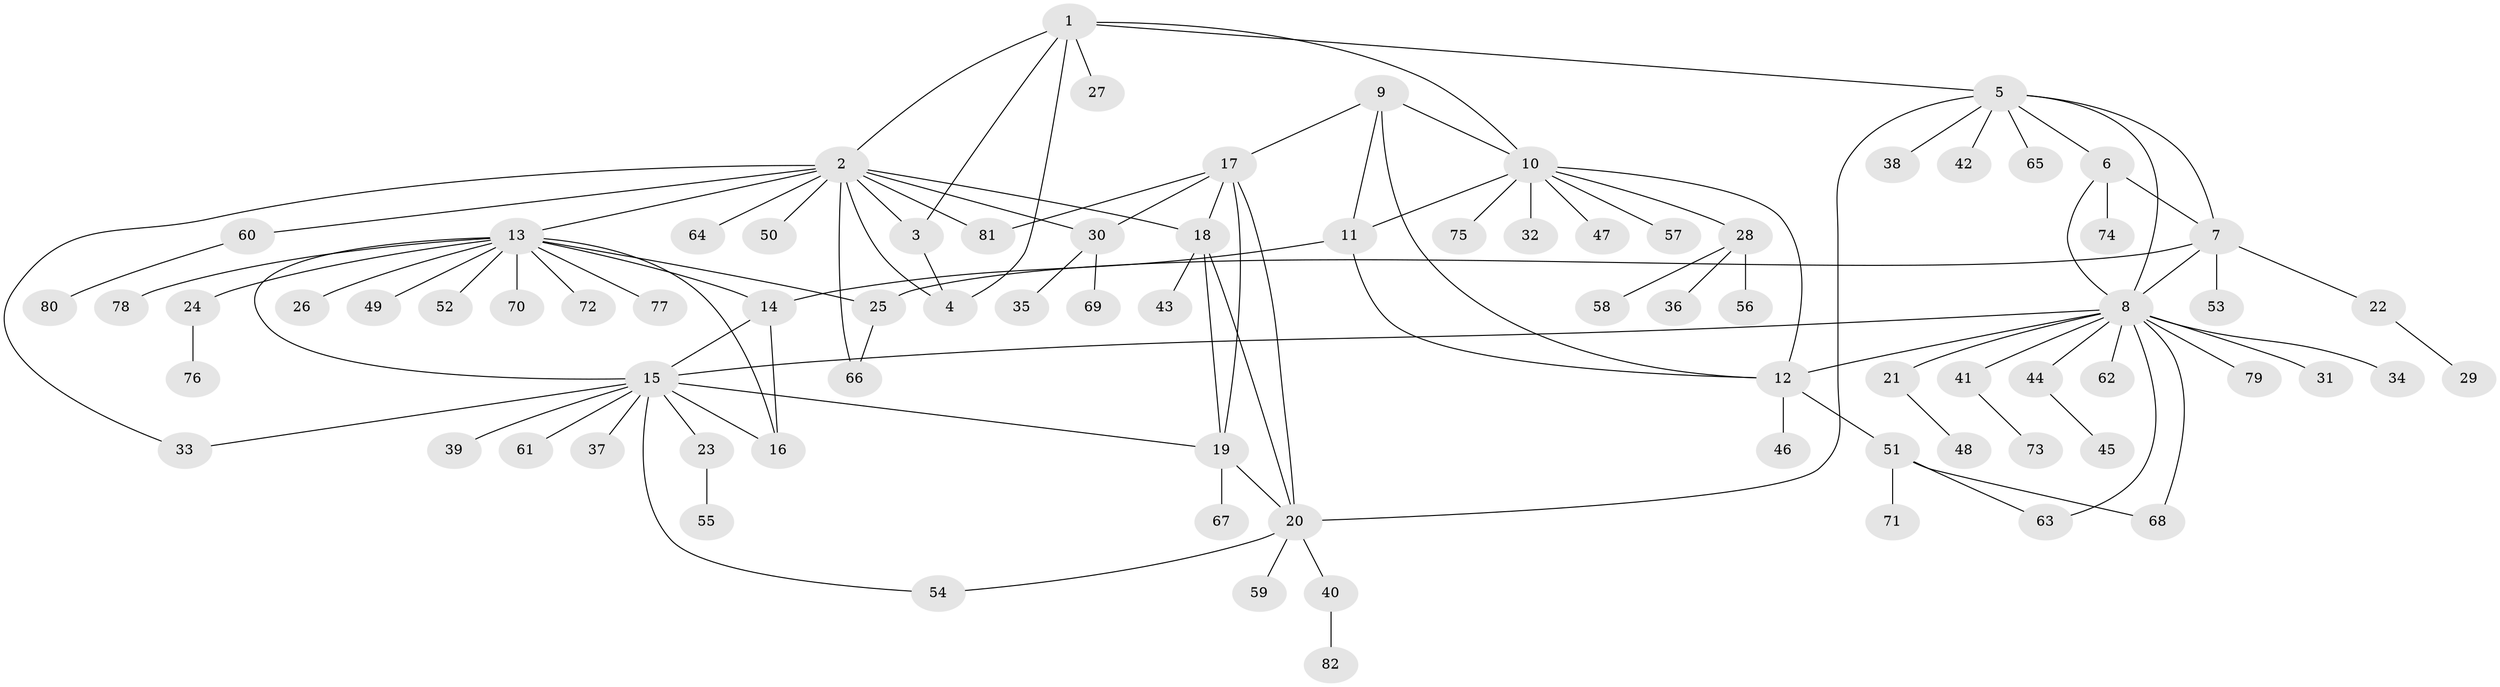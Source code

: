 // coarse degree distribution, {6: 0.07407407407407407, 4: 0.07407407407407407, 1: 0.5555555555555556, 2: 0.07407407407407407, 8: 0.037037037037037035, 5: 0.07407407407407407, 9: 0.07407407407407407, 3: 0.037037037037037035}
// Generated by graph-tools (version 1.1) at 2025/37/03/04/25 23:37:47]
// undirected, 82 vertices, 110 edges
graph export_dot {
  node [color=gray90,style=filled];
  1;
  2;
  3;
  4;
  5;
  6;
  7;
  8;
  9;
  10;
  11;
  12;
  13;
  14;
  15;
  16;
  17;
  18;
  19;
  20;
  21;
  22;
  23;
  24;
  25;
  26;
  27;
  28;
  29;
  30;
  31;
  32;
  33;
  34;
  35;
  36;
  37;
  38;
  39;
  40;
  41;
  42;
  43;
  44;
  45;
  46;
  47;
  48;
  49;
  50;
  51;
  52;
  53;
  54;
  55;
  56;
  57;
  58;
  59;
  60;
  61;
  62;
  63;
  64;
  65;
  66;
  67;
  68;
  69;
  70;
  71;
  72;
  73;
  74;
  75;
  76;
  77;
  78;
  79;
  80;
  81;
  82;
  1 -- 2;
  1 -- 3;
  1 -- 4;
  1 -- 5;
  1 -- 10;
  1 -- 27;
  2 -- 3;
  2 -- 4;
  2 -- 13;
  2 -- 18;
  2 -- 30;
  2 -- 33;
  2 -- 50;
  2 -- 60;
  2 -- 64;
  2 -- 66;
  2 -- 81;
  3 -- 4;
  5 -- 6;
  5 -- 7;
  5 -- 8;
  5 -- 20;
  5 -- 38;
  5 -- 42;
  5 -- 65;
  6 -- 7;
  6 -- 8;
  6 -- 74;
  7 -- 8;
  7 -- 22;
  7 -- 25;
  7 -- 53;
  8 -- 12;
  8 -- 15;
  8 -- 21;
  8 -- 31;
  8 -- 34;
  8 -- 41;
  8 -- 44;
  8 -- 62;
  8 -- 63;
  8 -- 68;
  8 -- 79;
  9 -- 10;
  9 -- 11;
  9 -- 12;
  9 -- 17;
  10 -- 11;
  10 -- 12;
  10 -- 28;
  10 -- 32;
  10 -- 47;
  10 -- 57;
  10 -- 75;
  11 -- 12;
  11 -- 14;
  12 -- 46;
  12 -- 51;
  13 -- 14;
  13 -- 15;
  13 -- 16;
  13 -- 24;
  13 -- 25;
  13 -- 26;
  13 -- 49;
  13 -- 52;
  13 -- 70;
  13 -- 72;
  13 -- 77;
  13 -- 78;
  14 -- 15;
  14 -- 16;
  15 -- 16;
  15 -- 19;
  15 -- 23;
  15 -- 33;
  15 -- 37;
  15 -- 39;
  15 -- 54;
  15 -- 61;
  17 -- 18;
  17 -- 19;
  17 -- 20;
  17 -- 30;
  17 -- 81;
  18 -- 19;
  18 -- 20;
  18 -- 43;
  19 -- 20;
  19 -- 67;
  20 -- 40;
  20 -- 54;
  20 -- 59;
  21 -- 48;
  22 -- 29;
  23 -- 55;
  24 -- 76;
  25 -- 66;
  28 -- 36;
  28 -- 56;
  28 -- 58;
  30 -- 35;
  30 -- 69;
  40 -- 82;
  41 -- 73;
  44 -- 45;
  51 -- 63;
  51 -- 68;
  51 -- 71;
  60 -- 80;
}
